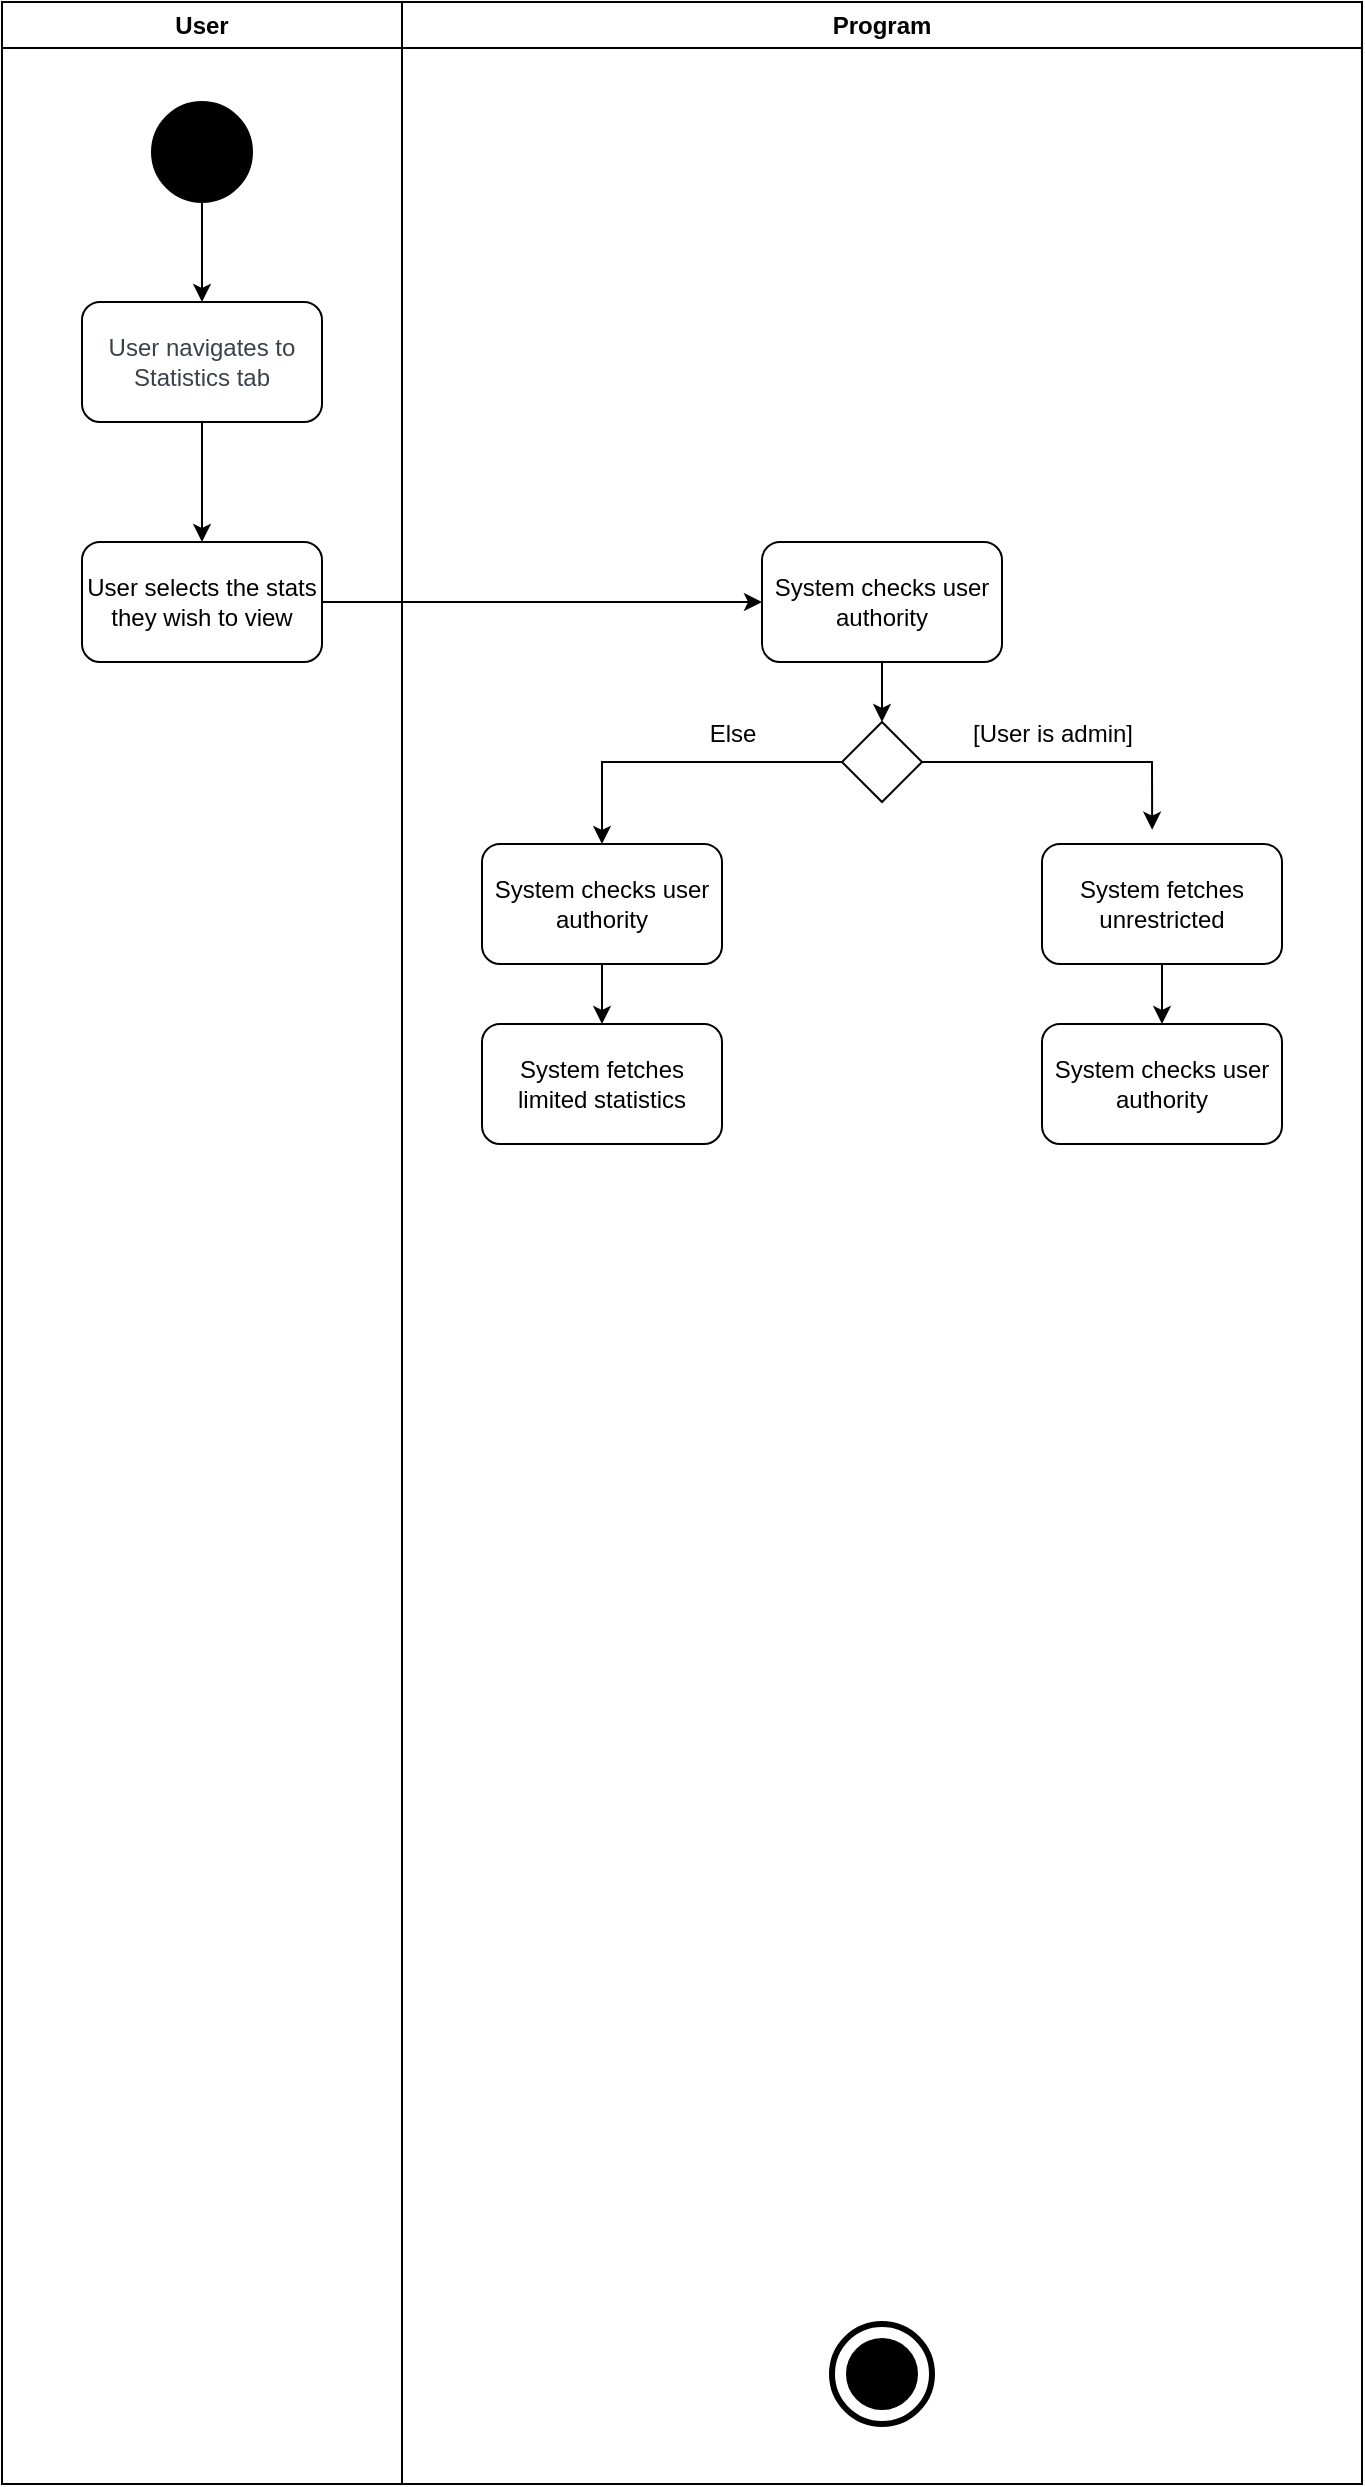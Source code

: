 <mxfile version="24.4.2" type="device">
  <diagram name="Page-1" id="ehe23IGDnyQGLRyL69Fk">
    <mxGraphModel dx="2049" dy="634" grid="1" gridSize="10" guides="1" tooltips="1" connect="1" arrows="1" fold="1" page="1" pageScale="1" pageWidth="827" pageHeight="1169" math="0" shadow="0">
      <root>
        <mxCell id="0" />
        <mxCell id="1" parent="0" />
        <mxCell id="4mDx-4fVDPnIyOVA0Ng8-31" value="User" style="swimlane;whiteSpace=wrap;html=1;" vertex="1" parent="1">
          <mxGeometry x="-500" y="29" width="200" height="1241" as="geometry" />
        </mxCell>
        <mxCell id="4mDx-4fVDPnIyOVA0Ng8-32" value="" style="edgeStyle=orthogonalEdgeStyle;rounded=0;orthogonalLoop=1;jettySize=auto;html=1;" edge="1" parent="4mDx-4fVDPnIyOVA0Ng8-31" source="4mDx-4fVDPnIyOVA0Ng8-33" target="4mDx-4fVDPnIyOVA0Ng8-36">
          <mxGeometry relative="1" as="geometry" />
        </mxCell>
        <mxCell id="4mDx-4fVDPnIyOVA0Ng8-33" value="&lt;span data-lucid-content=&quot;{&amp;quot;t&amp;quot;:&amp;quot;User navigates to the sign up page&amp;quot;,&amp;quot;m&amp;quot;:[{&amp;quot;s&amp;quot;:0,&amp;quot;n&amp;quot;:&amp;quot;s&amp;quot;,&amp;quot;v&amp;quot;:22.222,&amp;quot;e&amp;quot;:34},{&amp;quot;s&amp;quot;:0,&amp;quot;n&amp;quot;:&amp;quot;fsp&amp;quot;,&amp;quot;v&amp;quot;:&amp;quot;ss_presetShapeStyle1_textStyle&amp;quot;,&amp;quot;e&amp;quot;:34},{&amp;quot;s&amp;quot;:0,&amp;quot;n&amp;quot;:&amp;quot;fsp2&amp;quot;,&amp;quot;v&amp;quot;:&amp;quot;ss_presetShapeStyle1_textStyle&amp;quot;,&amp;quot;e&amp;quot;:34}]}&quot; data-lucid-type=&quot;application/vnd.lucid.text&quot;&gt;&lt;span style=&quot;color: rgb(58, 65, 74);&quot;&gt;&lt;font style=&quot;font-size: 12px;&quot;&gt;User navigates to Statistics tab&lt;/font&gt;&lt;/span&gt;&lt;/span&gt;" style="rounded=1;whiteSpace=wrap;html=1;" vertex="1" parent="4mDx-4fVDPnIyOVA0Ng8-31">
          <mxGeometry x="40" y="150" width="120" height="60" as="geometry" />
        </mxCell>
        <mxCell id="4mDx-4fVDPnIyOVA0Ng8-34" value="" style="edgeStyle=orthogonalEdgeStyle;rounded=0;orthogonalLoop=1;jettySize=auto;html=1;" edge="1" parent="4mDx-4fVDPnIyOVA0Ng8-31" source="4mDx-4fVDPnIyOVA0Ng8-35" target="4mDx-4fVDPnIyOVA0Ng8-33">
          <mxGeometry relative="1" as="geometry" />
        </mxCell>
        <mxCell id="4mDx-4fVDPnIyOVA0Ng8-35" value="" style="ellipse;whiteSpace=wrap;html=1;aspect=fixed;fillColor=#000000;" vertex="1" parent="4mDx-4fVDPnIyOVA0Ng8-31">
          <mxGeometry x="75" y="50" width="50" height="50" as="geometry" />
        </mxCell>
        <mxCell id="4mDx-4fVDPnIyOVA0Ng8-36" value="User selects the stats they wish to view" style="rounded=1;whiteSpace=wrap;html=1;" vertex="1" parent="4mDx-4fVDPnIyOVA0Ng8-31">
          <mxGeometry x="40" y="270" width="120" height="60" as="geometry" />
        </mxCell>
        <mxCell id="4mDx-4fVDPnIyOVA0Ng8-40" value="Program" style="swimlane;whiteSpace=wrap;html=1;" vertex="1" parent="1">
          <mxGeometry x="-300" y="29" width="480" height="1241" as="geometry" />
        </mxCell>
        <mxCell id="4mDx-4fVDPnIyOVA0Ng8-41" value="" style="edgeStyle=orthogonalEdgeStyle;rounded=0;orthogonalLoop=1;jettySize=auto;html=1;entryX=0.5;entryY=0;entryDx=0;entryDy=0;" edge="1" parent="4mDx-4fVDPnIyOVA0Ng8-40" source="4mDx-4fVDPnIyOVA0Ng8-42" target="4mDx-4fVDPnIyOVA0Ng8-112">
          <mxGeometry relative="1" as="geometry">
            <mxPoint x="285" y="350" as="targetPoint" />
          </mxGeometry>
        </mxCell>
        <mxCell id="4mDx-4fVDPnIyOVA0Ng8-42" value="System checks user authority" style="rounded=1;whiteSpace=wrap;html=1;" vertex="1" parent="4mDx-4fVDPnIyOVA0Ng8-40">
          <mxGeometry x="180" y="270" width="120" height="60" as="geometry" />
        </mxCell>
        <mxCell id="4mDx-4fVDPnIyOVA0Ng8-133" style="edgeStyle=none;rounded=0;orthogonalLoop=1;jettySize=auto;html=1;exitX=0;exitY=0.5;exitDx=0;exitDy=0;entryX=0.5;entryY=0;entryDx=0;entryDy=0;curved=0;jumpStyle=none;" edge="1" parent="4mDx-4fVDPnIyOVA0Ng8-40" source="4mDx-4fVDPnIyOVA0Ng8-112" target="4mDx-4fVDPnIyOVA0Ng8-116">
          <mxGeometry relative="1" as="geometry">
            <Array as="points">
              <mxPoint x="100" y="380" />
            </Array>
          </mxGeometry>
        </mxCell>
        <mxCell id="4mDx-4fVDPnIyOVA0Ng8-112" value="" style="rhombus;whiteSpace=wrap;html=1;" vertex="1" parent="4mDx-4fVDPnIyOVA0Ng8-40">
          <mxGeometry x="220" y="360" width="40" height="40" as="geometry" />
        </mxCell>
        <mxCell id="4mDx-4fVDPnIyOVA0Ng8-148" style="edgeStyle=none;rounded=0;orthogonalLoop=1;jettySize=auto;html=1;exitX=0.5;exitY=1;exitDx=0;exitDy=0;" edge="1" parent="4mDx-4fVDPnIyOVA0Ng8-40" source="4mDx-4fVDPnIyOVA0Ng8-116" target="4mDx-4fVDPnIyOVA0Ng8-143">
          <mxGeometry relative="1" as="geometry" />
        </mxCell>
        <mxCell id="4mDx-4fVDPnIyOVA0Ng8-116" value="System checks user authority" style="rounded=1;whiteSpace=wrap;html=1;" vertex="1" parent="4mDx-4fVDPnIyOVA0Ng8-40">
          <mxGeometry x="40" y="421" width="120" height="60" as="geometry" />
        </mxCell>
        <mxCell id="4mDx-4fVDPnIyOVA0Ng8-129" value="" style="group" vertex="1" connectable="0" parent="4mDx-4fVDPnIyOVA0Ng8-40">
          <mxGeometry x="215" y="1161" width="50" height="50" as="geometry" />
        </mxCell>
        <mxCell id="4mDx-4fVDPnIyOVA0Ng8-130" value="" style="ellipse;whiteSpace=wrap;html=1;aspect=fixed;fillColor=none;strokeWidth=3;movable=1;resizable=1;rotatable=1;deletable=1;editable=1;locked=0;connectable=1;" vertex="1" parent="4mDx-4fVDPnIyOVA0Ng8-129">
          <mxGeometry width="50" height="50" as="geometry" />
        </mxCell>
        <mxCell id="4mDx-4fVDPnIyOVA0Ng8-131" value="" style="ellipse;whiteSpace=wrap;html=1;aspect=fixed;fillColor=#000000;movable=1;resizable=1;rotatable=1;deletable=1;editable=1;locked=0;connectable=1;" vertex="1" parent="4mDx-4fVDPnIyOVA0Ng8-129">
          <mxGeometry x="7.5" y="7.5" width="35" height="35" as="geometry" />
        </mxCell>
        <mxCell id="4mDx-4fVDPnIyOVA0Ng8-143" value="System fetches limited statistics" style="rounded=1;whiteSpace=wrap;html=1;" vertex="1" parent="4mDx-4fVDPnIyOVA0Ng8-40">
          <mxGeometry x="40" y="511" width="120" height="60" as="geometry" />
        </mxCell>
        <mxCell id="4mDx-4fVDPnIyOVA0Ng8-144" value="System checks user authority" style="rounded=1;whiteSpace=wrap;html=1;" vertex="1" parent="4mDx-4fVDPnIyOVA0Ng8-40">
          <mxGeometry x="320" y="511" width="120" height="60" as="geometry" />
        </mxCell>
        <mxCell id="4mDx-4fVDPnIyOVA0Ng8-147" style="edgeStyle=none;rounded=0;orthogonalLoop=1;jettySize=auto;html=1;exitX=0.5;exitY=1;exitDx=0;exitDy=0;entryX=0.5;entryY=0;entryDx=0;entryDy=0;" edge="1" parent="4mDx-4fVDPnIyOVA0Ng8-40" source="4mDx-4fVDPnIyOVA0Ng8-145" target="4mDx-4fVDPnIyOVA0Ng8-144">
          <mxGeometry relative="1" as="geometry" />
        </mxCell>
        <mxCell id="4mDx-4fVDPnIyOVA0Ng8-145" value="System fetches unrestricted" style="rounded=1;whiteSpace=wrap;html=1;" vertex="1" parent="4mDx-4fVDPnIyOVA0Ng8-40">
          <mxGeometry x="320" y="421" width="120" height="60" as="geometry" />
        </mxCell>
        <mxCell id="4mDx-4fVDPnIyOVA0Ng8-146" style="edgeStyle=none;rounded=0;orthogonalLoop=1;jettySize=auto;html=1;exitX=1;exitY=0.5;exitDx=0;exitDy=0;entryX=0.459;entryY=-0.119;entryDx=0;entryDy=0;entryPerimeter=0;" edge="1" parent="4mDx-4fVDPnIyOVA0Ng8-40" source="4mDx-4fVDPnIyOVA0Ng8-112" target="4mDx-4fVDPnIyOVA0Ng8-145">
          <mxGeometry relative="1" as="geometry">
            <Array as="points">
              <mxPoint x="375" y="380" />
            </Array>
          </mxGeometry>
        </mxCell>
        <mxCell id="4mDx-4fVDPnIyOVA0Ng8-149" value="Else" style="text;html=1;align=center;verticalAlign=middle;resizable=0;points=[];autosize=1;strokeColor=none;fillColor=none;" vertex="1" parent="4mDx-4fVDPnIyOVA0Ng8-40">
          <mxGeometry x="140" y="351" width="50" height="30" as="geometry" />
        </mxCell>
        <mxCell id="4mDx-4fVDPnIyOVA0Ng8-150" value="[User is admin]" style="text;html=1;align=center;verticalAlign=middle;resizable=0;points=[];autosize=1;strokeColor=none;fillColor=none;" vertex="1" parent="4mDx-4fVDPnIyOVA0Ng8-40">
          <mxGeometry x="275" y="351" width="100" height="30" as="geometry" />
        </mxCell>
        <mxCell id="4mDx-4fVDPnIyOVA0Ng8-60" style="edgeStyle=orthogonalEdgeStyle;rounded=0;orthogonalLoop=1;jettySize=auto;html=1;exitX=1;exitY=0.5;exitDx=0;exitDy=0;" edge="1" parent="1" source="4mDx-4fVDPnIyOVA0Ng8-36" target="4mDx-4fVDPnIyOVA0Ng8-42">
          <mxGeometry relative="1" as="geometry" />
        </mxCell>
      </root>
    </mxGraphModel>
  </diagram>
</mxfile>
